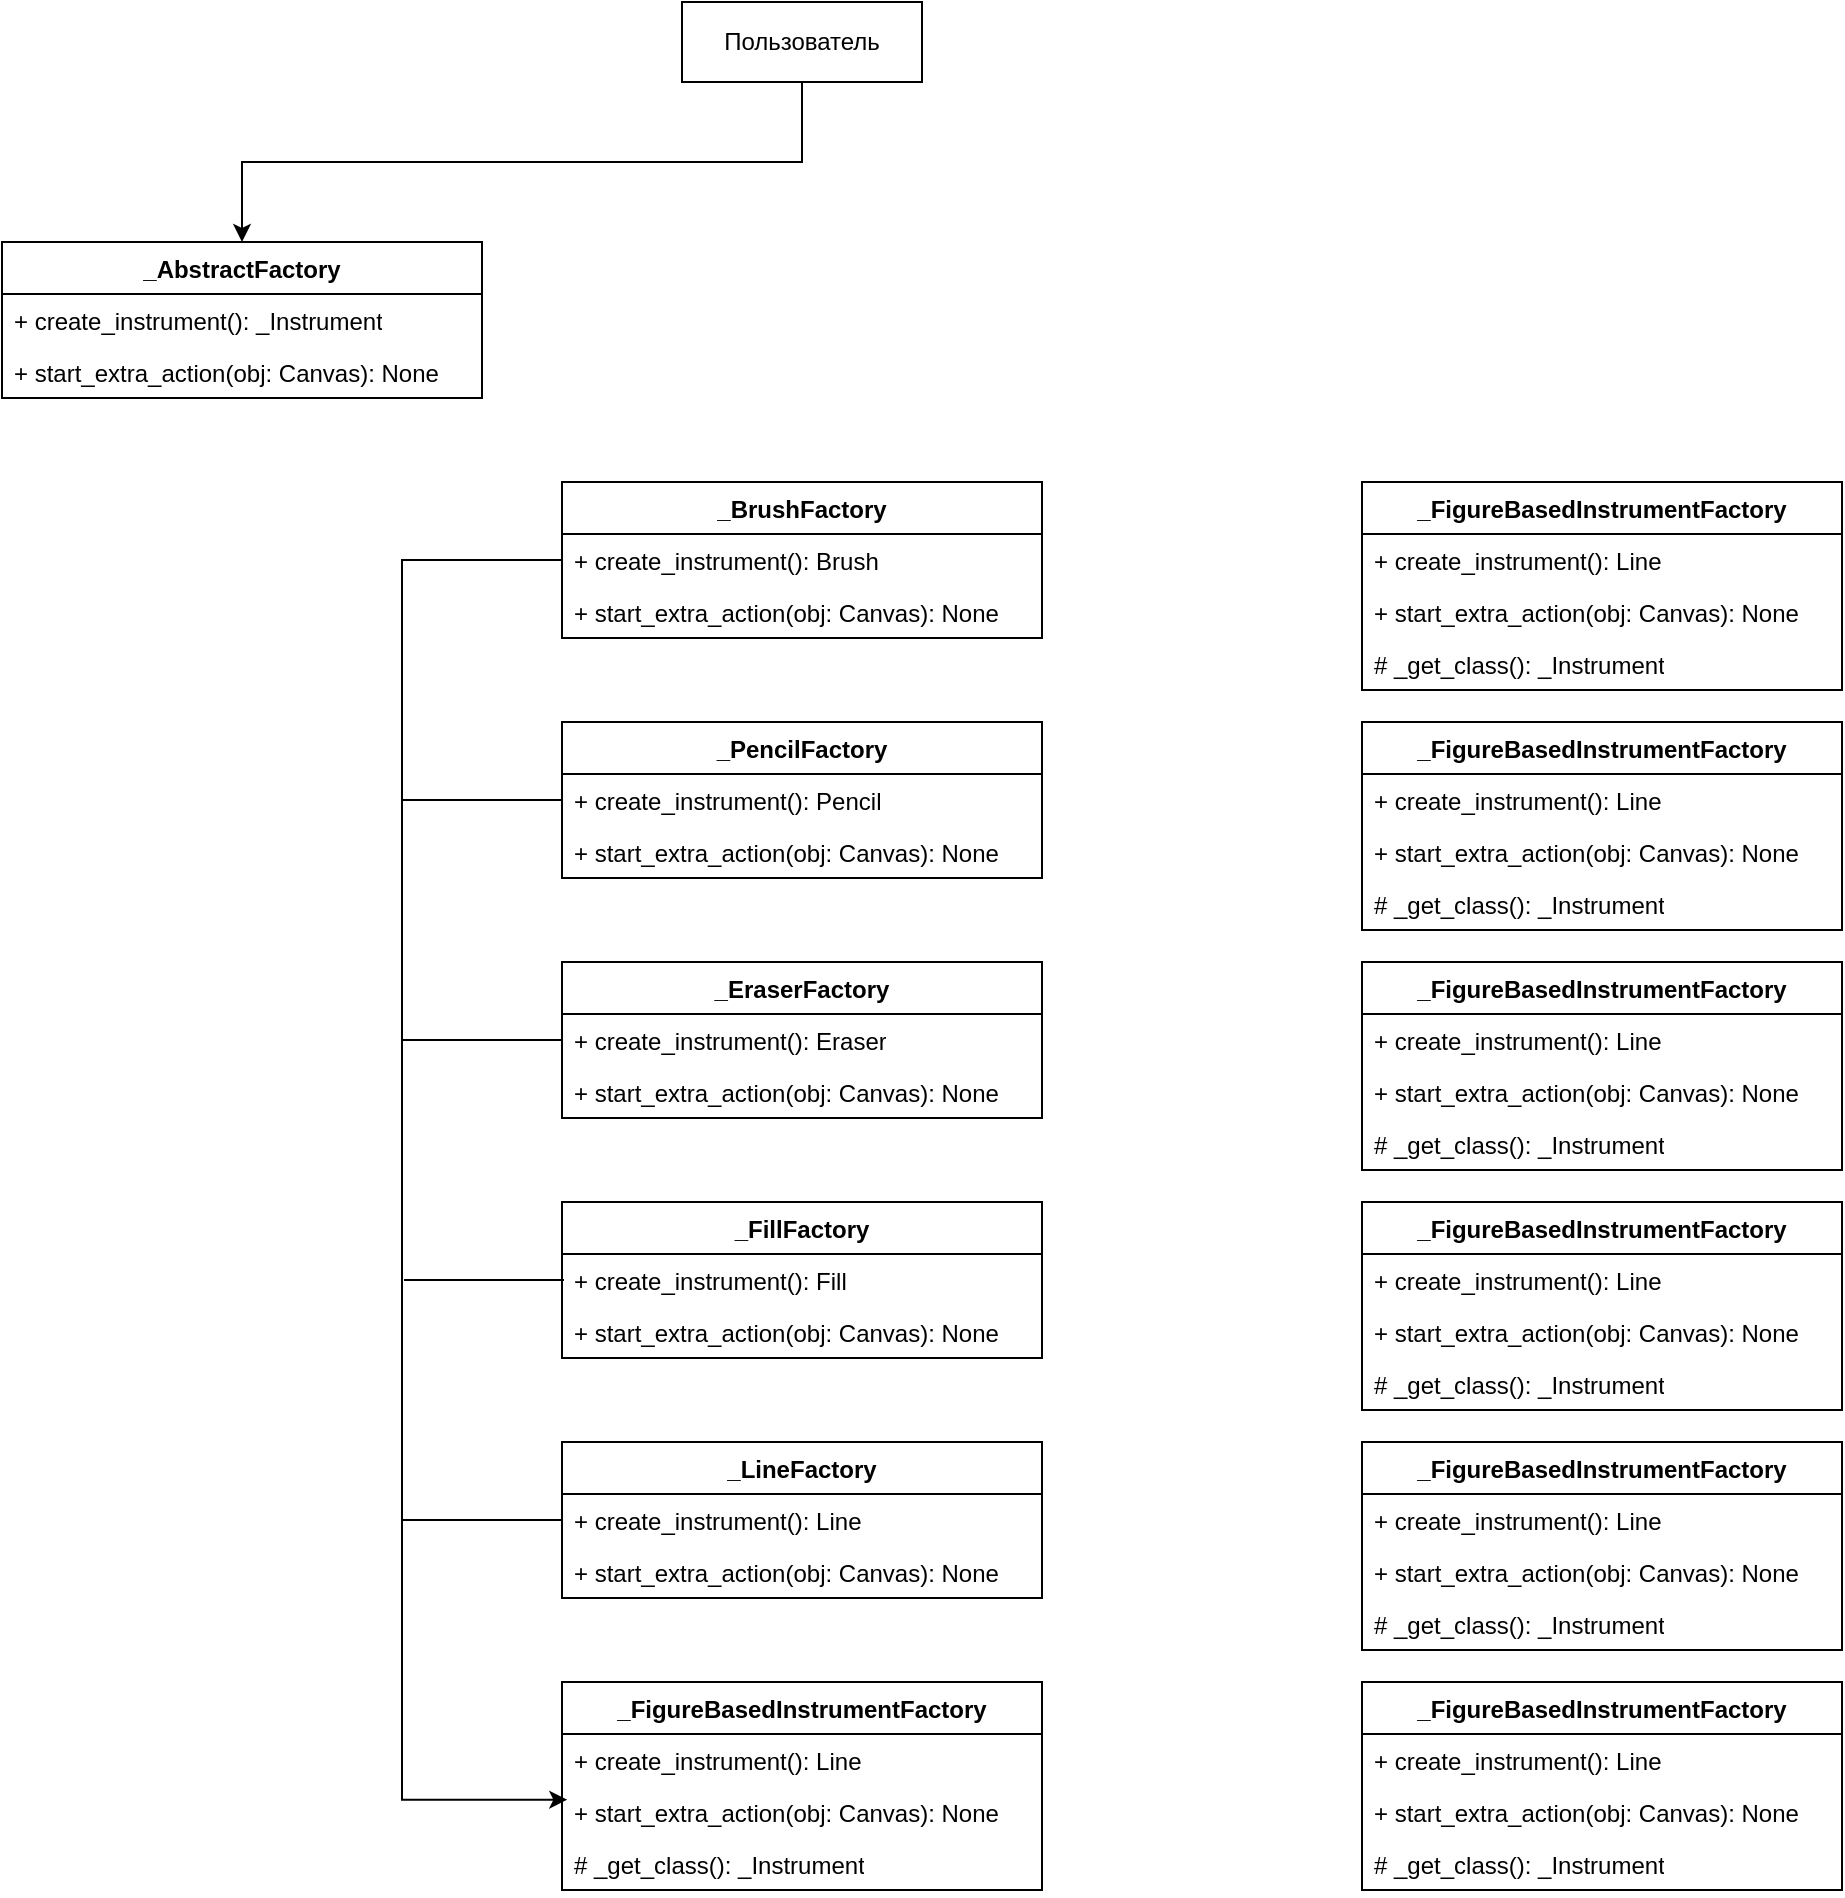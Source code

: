 <mxfile version="23.1.5" type="device">
  <diagram name="Page-1" id="miLYOIMEwKO6AaY4lB8s">
    <mxGraphModel dx="1804" dy="659" grid="1" gridSize="10" guides="1" tooltips="1" connect="1" arrows="1" fold="1" page="1" pageScale="1" pageWidth="850" pageHeight="1100" math="0" shadow="0">
      <root>
        <mxCell id="0" />
        <mxCell id="1" parent="0" />
        <mxCell id="SARQ1uar1_ecNL9TZKhc-1" style="edgeStyle=orthogonalEdgeStyle;rounded=0;orthogonalLoop=1;jettySize=auto;html=1;exitX=0.5;exitY=1;exitDx=0;exitDy=0;" edge="1" parent="1" source="Um8OvzfJGBUVRRk8uQ-R-1" target="Um8OvzfJGBUVRRk8uQ-R-2">
          <mxGeometry relative="1" as="geometry" />
        </mxCell>
        <mxCell id="Um8OvzfJGBUVRRk8uQ-R-1" value="Пользователь" style="rounded=0;whiteSpace=wrap;html=1;" parent="1" vertex="1">
          <mxGeometry x="140" y="80" width="120" height="40" as="geometry" />
        </mxCell>
        <mxCell id="Um8OvzfJGBUVRRk8uQ-R-2" value="_AbstractFactory" style="swimlane;fontStyle=1;align=center;verticalAlign=top;childLayout=stackLayout;horizontal=1;startSize=26;horizontalStack=0;resizeParent=1;resizeParentMax=0;resizeLast=0;collapsible=1;marginBottom=0;whiteSpace=wrap;html=1;" parent="1" vertex="1">
          <mxGeometry x="-200" y="200" width="240" height="78" as="geometry" />
        </mxCell>
        <mxCell id="Um8OvzfJGBUVRRk8uQ-R-5" value="+ create_instrument(): _Instrument" style="text;strokeColor=none;fillColor=none;align=left;verticalAlign=top;spacingLeft=4;spacingRight=4;overflow=hidden;rotatable=0;points=[[0,0.5],[1,0.5]];portConstraint=eastwest;whiteSpace=wrap;html=1;" parent="Um8OvzfJGBUVRRk8uQ-R-2" vertex="1">
          <mxGeometry y="26" width="240" height="26" as="geometry" />
        </mxCell>
        <mxCell id="Um8OvzfJGBUVRRk8uQ-R-6" value="+ start_extra_action(obj: Canvas): None" style="text;strokeColor=none;fillColor=none;align=left;verticalAlign=top;spacingLeft=4;spacingRight=4;overflow=hidden;rotatable=0;points=[[0,0.5],[1,0.5]];portConstraint=eastwest;whiteSpace=wrap;html=1;" parent="Um8OvzfJGBUVRRk8uQ-R-2" vertex="1">
          <mxGeometry y="52" width="240" height="26" as="geometry" />
        </mxCell>
        <mxCell id="Um8OvzfJGBUVRRk8uQ-R-7" value="_BrushFactory" style="swimlane;fontStyle=1;align=center;verticalAlign=top;childLayout=stackLayout;horizontal=1;startSize=26;horizontalStack=0;resizeParent=1;resizeParentMax=0;resizeLast=0;collapsible=1;marginBottom=0;whiteSpace=wrap;html=1;" parent="1" vertex="1">
          <mxGeometry x="80" y="320" width="240" height="78" as="geometry" />
        </mxCell>
        <mxCell id="Um8OvzfJGBUVRRk8uQ-R-8" value="+ create_instrument(): Brush" style="text;strokeColor=none;fillColor=none;align=left;verticalAlign=top;spacingLeft=4;spacingRight=4;overflow=hidden;rotatable=0;points=[[0,0.5],[1,0.5]];portConstraint=eastwest;whiteSpace=wrap;html=1;" parent="Um8OvzfJGBUVRRk8uQ-R-7" vertex="1">
          <mxGeometry y="26" width="240" height="26" as="geometry" />
        </mxCell>
        <mxCell id="Um8OvzfJGBUVRRk8uQ-R-9" value="+ start_extra_action(obj: Canvas): None" style="text;strokeColor=none;fillColor=none;align=left;verticalAlign=top;spacingLeft=4;spacingRight=4;overflow=hidden;rotatable=0;points=[[0,0.5],[1,0.5]];portConstraint=eastwest;whiteSpace=wrap;html=1;" parent="Um8OvzfJGBUVRRk8uQ-R-7" vertex="1">
          <mxGeometry y="52" width="240" height="26" as="geometry" />
        </mxCell>
        <mxCell id="Um8OvzfJGBUVRRk8uQ-R-10" value="_PencilFactory" style="swimlane;fontStyle=1;align=center;verticalAlign=top;childLayout=stackLayout;horizontal=1;startSize=26;horizontalStack=0;resizeParent=1;resizeParentMax=0;resizeLast=0;collapsible=1;marginBottom=0;whiteSpace=wrap;html=1;" parent="1" vertex="1">
          <mxGeometry x="80" y="440" width="240" height="78" as="geometry" />
        </mxCell>
        <mxCell id="SARQ1uar1_ecNL9TZKhc-3" style="edgeStyle=orthogonalEdgeStyle;rounded=0;orthogonalLoop=1;jettySize=auto;html=1;exitX=0;exitY=0.5;exitDx=0;exitDy=0;endArrow=none;endFill=0;" edge="1" parent="Um8OvzfJGBUVRRk8uQ-R-10" source="Um8OvzfJGBUVRRk8uQ-R-11">
          <mxGeometry relative="1" as="geometry">
            <mxPoint x="-80" y="39" as="targetPoint" />
          </mxGeometry>
        </mxCell>
        <mxCell id="Um8OvzfJGBUVRRk8uQ-R-11" value="+ create_instrument(): Pencil" style="text;strokeColor=none;fillColor=none;align=left;verticalAlign=top;spacingLeft=4;spacingRight=4;overflow=hidden;rotatable=0;points=[[0,0.5],[1,0.5]];portConstraint=eastwest;whiteSpace=wrap;html=1;" parent="Um8OvzfJGBUVRRk8uQ-R-10" vertex="1">
          <mxGeometry y="26" width="240" height="26" as="geometry" />
        </mxCell>
        <mxCell id="Um8OvzfJGBUVRRk8uQ-R-12" value="+ start_extra_action(obj: Canvas): None" style="text;strokeColor=none;fillColor=none;align=left;verticalAlign=top;spacingLeft=4;spacingRight=4;overflow=hidden;rotatable=0;points=[[0,0.5],[1,0.5]];portConstraint=eastwest;whiteSpace=wrap;html=1;" parent="Um8OvzfJGBUVRRk8uQ-R-10" vertex="1">
          <mxGeometry y="52" width="240" height="26" as="geometry" />
        </mxCell>
        <mxCell id="Um8OvzfJGBUVRRk8uQ-R-13" value="_EraserFactory" style="swimlane;fontStyle=1;align=center;verticalAlign=top;childLayout=stackLayout;horizontal=1;startSize=26;horizontalStack=0;resizeParent=1;resizeParentMax=0;resizeLast=0;collapsible=1;marginBottom=0;whiteSpace=wrap;html=1;" parent="1" vertex="1">
          <mxGeometry x="80" y="560" width="240" height="78" as="geometry" />
        </mxCell>
        <mxCell id="Um8OvzfJGBUVRRk8uQ-R-14" value="+ create_instrument(): Eraser" style="text;strokeColor=none;fillColor=none;align=left;verticalAlign=top;spacingLeft=4;spacingRight=4;overflow=hidden;rotatable=0;points=[[0,0.5],[1,0.5]];portConstraint=eastwest;whiteSpace=wrap;html=1;" parent="Um8OvzfJGBUVRRk8uQ-R-13" vertex="1">
          <mxGeometry y="26" width="240" height="26" as="geometry" />
        </mxCell>
        <mxCell id="Um8OvzfJGBUVRRk8uQ-R-15" value="+ start_extra_action(obj: Canvas): None" style="text;strokeColor=none;fillColor=none;align=left;verticalAlign=top;spacingLeft=4;spacingRight=4;overflow=hidden;rotatable=0;points=[[0,0.5],[1,0.5]];portConstraint=eastwest;whiteSpace=wrap;html=1;" parent="Um8OvzfJGBUVRRk8uQ-R-13" vertex="1">
          <mxGeometry y="52" width="240" height="26" as="geometry" />
        </mxCell>
        <mxCell id="Um8OvzfJGBUVRRk8uQ-R-16" value="_FillFactory" style="swimlane;fontStyle=1;align=center;verticalAlign=top;childLayout=stackLayout;horizontal=1;startSize=26;horizontalStack=0;resizeParent=1;resizeParentMax=0;resizeLast=0;collapsible=1;marginBottom=0;whiteSpace=wrap;html=1;" parent="1" vertex="1">
          <mxGeometry x="80" y="680" width="240" height="78" as="geometry" />
        </mxCell>
        <mxCell id="Um8OvzfJGBUVRRk8uQ-R-17" value="+ create_instrument(): Fill" style="text;strokeColor=none;fillColor=none;align=left;verticalAlign=top;spacingLeft=4;spacingRight=4;overflow=hidden;rotatable=0;points=[[0,0.5],[1,0.5]];portConstraint=eastwest;whiteSpace=wrap;html=1;" parent="Um8OvzfJGBUVRRk8uQ-R-16" vertex="1">
          <mxGeometry y="26" width="240" height="26" as="geometry" />
        </mxCell>
        <mxCell id="Um8OvzfJGBUVRRk8uQ-R-18" value="+ start_extra_action(obj: Canvas): None" style="text;strokeColor=none;fillColor=none;align=left;verticalAlign=top;spacingLeft=4;spacingRight=4;overflow=hidden;rotatable=0;points=[[0,0.5],[1,0.5]];portConstraint=eastwest;whiteSpace=wrap;html=1;" parent="Um8OvzfJGBUVRRk8uQ-R-16" vertex="1">
          <mxGeometry y="52" width="240" height="26" as="geometry" />
        </mxCell>
        <mxCell id="Um8OvzfJGBUVRRk8uQ-R-19" value="_LineFactory" style="swimlane;fontStyle=1;align=center;verticalAlign=top;childLayout=stackLayout;horizontal=1;startSize=26;horizontalStack=0;resizeParent=1;resizeParentMax=0;resizeLast=0;collapsible=1;marginBottom=0;whiteSpace=wrap;html=1;" parent="1" vertex="1">
          <mxGeometry x="80" y="800" width="240" height="78" as="geometry" />
        </mxCell>
        <mxCell id="Um8OvzfJGBUVRRk8uQ-R-20" value="+ create_instrument(): Line" style="text;strokeColor=none;fillColor=none;align=left;verticalAlign=top;spacingLeft=4;spacingRight=4;overflow=hidden;rotatable=0;points=[[0,0.5],[1,0.5]];portConstraint=eastwest;whiteSpace=wrap;html=1;" parent="Um8OvzfJGBUVRRk8uQ-R-19" vertex="1">
          <mxGeometry y="26" width="240" height="26" as="geometry" />
        </mxCell>
        <mxCell id="Um8OvzfJGBUVRRk8uQ-R-21" value="+ start_extra_action(obj: Canvas): None" style="text;strokeColor=none;fillColor=none;align=left;verticalAlign=top;spacingLeft=4;spacingRight=4;overflow=hidden;rotatable=0;points=[[0,0.5],[1,0.5]];portConstraint=eastwest;whiteSpace=wrap;html=1;" parent="Um8OvzfJGBUVRRk8uQ-R-19" vertex="1">
          <mxGeometry y="52" width="240" height="26" as="geometry" />
        </mxCell>
        <mxCell id="Um8OvzfJGBUVRRk8uQ-R-22" value="_FigureBasedInstrumentFactory" style="swimlane;fontStyle=1;align=center;verticalAlign=top;childLayout=stackLayout;horizontal=1;startSize=26;horizontalStack=0;resizeParent=1;resizeParentMax=0;resizeLast=0;collapsible=1;marginBottom=0;whiteSpace=wrap;html=1;" parent="1" vertex="1">
          <mxGeometry x="80" y="920" width="240" height="104" as="geometry" />
        </mxCell>
        <mxCell id="Um8OvzfJGBUVRRk8uQ-R-23" value="+ create_instrument(): Line" style="text;strokeColor=none;fillColor=none;align=left;verticalAlign=top;spacingLeft=4;spacingRight=4;overflow=hidden;rotatable=0;points=[[0,0.5],[1,0.5]];portConstraint=eastwest;whiteSpace=wrap;html=1;" parent="Um8OvzfJGBUVRRk8uQ-R-22" vertex="1">
          <mxGeometry y="26" width="240" height="26" as="geometry" />
        </mxCell>
        <mxCell id="Um8OvzfJGBUVRRk8uQ-R-24" value="+ start_extra_action(obj: Canvas): None" style="text;strokeColor=none;fillColor=none;align=left;verticalAlign=top;spacingLeft=4;spacingRight=4;overflow=hidden;rotatable=0;points=[[0,0.5],[1,0.5]];portConstraint=eastwest;whiteSpace=wrap;html=1;" parent="Um8OvzfJGBUVRRk8uQ-R-22" vertex="1">
          <mxGeometry y="52" width="240" height="26" as="geometry" />
        </mxCell>
        <mxCell id="Um8OvzfJGBUVRRk8uQ-R-25" value="# _get_class(): _Instrument" style="text;strokeColor=none;fillColor=none;align=left;verticalAlign=top;spacingLeft=4;spacingRight=4;overflow=hidden;rotatable=0;points=[[0,0.5],[1,0.5]];portConstraint=eastwest;whiteSpace=wrap;html=1;" parent="Um8OvzfJGBUVRRk8uQ-R-22" vertex="1">
          <mxGeometry y="78" width="240" height="26" as="geometry" />
        </mxCell>
        <mxCell id="Um8OvzfJGBUVRRk8uQ-R-26" value="_FigureBasedInstrumentFactory" style="swimlane;fontStyle=1;align=center;verticalAlign=top;childLayout=stackLayout;horizontal=1;startSize=26;horizontalStack=0;resizeParent=1;resizeParentMax=0;resizeLast=0;collapsible=1;marginBottom=0;whiteSpace=wrap;html=1;" parent="1" vertex="1">
          <mxGeometry x="480" y="800" width="240" height="104" as="geometry" />
        </mxCell>
        <mxCell id="Um8OvzfJGBUVRRk8uQ-R-27" value="+ create_instrument(): Line" style="text;strokeColor=none;fillColor=none;align=left;verticalAlign=top;spacingLeft=4;spacingRight=4;overflow=hidden;rotatable=0;points=[[0,0.5],[1,0.5]];portConstraint=eastwest;whiteSpace=wrap;html=1;" parent="Um8OvzfJGBUVRRk8uQ-R-26" vertex="1">
          <mxGeometry y="26" width="240" height="26" as="geometry" />
        </mxCell>
        <mxCell id="Um8OvzfJGBUVRRk8uQ-R-28" value="+ start_extra_action(obj: Canvas): None" style="text;strokeColor=none;fillColor=none;align=left;verticalAlign=top;spacingLeft=4;spacingRight=4;overflow=hidden;rotatable=0;points=[[0,0.5],[1,0.5]];portConstraint=eastwest;whiteSpace=wrap;html=1;" parent="Um8OvzfJGBUVRRk8uQ-R-26" vertex="1">
          <mxGeometry y="52" width="240" height="26" as="geometry" />
        </mxCell>
        <mxCell id="Um8OvzfJGBUVRRk8uQ-R-29" value="# _get_class(): _Instrument" style="text;strokeColor=none;fillColor=none;align=left;verticalAlign=top;spacingLeft=4;spacingRight=4;overflow=hidden;rotatable=0;points=[[0,0.5],[1,0.5]];portConstraint=eastwest;whiteSpace=wrap;html=1;" parent="Um8OvzfJGBUVRRk8uQ-R-26" vertex="1">
          <mxGeometry y="78" width="240" height="26" as="geometry" />
        </mxCell>
        <mxCell id="Um8OvzfJGBUVRRk8uQ-R-30" value="_FigureBasedInstrumentFactory" style="swimlane;fontStyle=1;align=center;verticalAlign=top;childLayout=stackLayout;horizontal=1;startSize=26;horizontalStack=0;resizeParent=1;resizeParentMax=0;resizeLast=0;collapsible=1;marginBottom=0;whiteSpace=wrap;html=1;" parent="1" vertex="1">
          <mxGeometry x="480" y="920" width="240" height="104" as="geometry" />
        </mxCell>
        <mxCell id="Um8OvzfJGBUVRRk8uQ-R-31" value="+ create_instrument(): Line" style="text;strokeColor=none;fillColor=none;align=left;verticalAlign=top;spacingLeft=4;spacingRight=4;overflow=hidden;rotatable=0;points=[[0,0.5],[1,0.5]];portConstraint=eastwest;whiteSpace=wrap;html=1;" parent="Um8OvzfJGBUVRRk8uQ-R-30" vertex="1">
          <mxGeometry y="26" width="240" height="26" as="geometry" />
        </mxCell>
        <mxCell id="Um8OvzfJGBUVRRk8uQ-R-32" value="+ start_extra_action(obj: Canvas): None" style="text;strokeColor=none;fillColor=none;align=left;verticalAlign=top;spacingLeft=4;spacingRight=4;overflow=hidden;rotatable=0;points=[[0,0.5],[1,0.5]];portConstraint=eastwest;whiteSpace=wrap;html=1;" parent="Um8OvzfJGBUVRRk8uQ-R-30" vertex="1">
          <mxGeometry y="52" width="240" height="26" as="geometry" />
        </mxCell>
        <mxCell id="Um8OvzfJGBUVRRk8uQ-R-33" value="# _get_class(): _Instrument" style="text;strokeColor=none;fillColor=none;align=left;verticalAlign=top;spacingLeft=4;spacingRight=4;overflow=hidden;rotatable=0;points=[[0,0.5],[1,0.5]];portConstraint=eastwest;whiteSpace=wrap;html=1;" parent="Um8OvzfJGBUVRRk8uQ-R-30" vertex="1">
          <mxGeometry y="78" width="240" height="26" as="geometry" />
        </mxCell>
        <mxCell id="Um8OvzfJGBUVRRk8uQ-R-34" value="_FigureBasedInstrumentFactory" style="swimlane;fontStyle=1;align=center;verticalAlign=top;childLayout=stackLayout;horizontal=1;startSize=26;horizontalStack=0;resizeParent=1;resizeParentMax=0;resizeLast=0;collapsible=1;marginBottom=0;whiteSpace=wrap;html=1;" parent="1" vertex="1">
          <mxGeometry x="480" y="680" width="240" height="104" as="geometry" />
        </mxCell>
        <mxCell id="Um8OvzfJGBUVRRk8uQ-R-35" value="+ create_instrument(): Line" style="text;strokeColor=none;fillColor=none;align=left;verticalAlign=top;spacingLeft=4;spacingRight=4;overflow=hidden;rotatable=0;points=[[0,0.5],[1,0.5]];portConstraint=eastwest;whiteSpace=wrap;html=1;" parent="Um8OvzfJGBUVRRk8uQ-R-34" vertex="1">
          <mxGeometry y="26" width="240" height="26" as="geometry" />
        </mxCell>
        <mxCell id="Um8OvzfJGBUVRRk8uQ-R-36" value="+ start_extra_action(obj: Canvas): None" style="text;strokeColor=none;fillColor=none;align=left;verticalAlign=top;spacingLeft=4;spacingRight=4;overflow=hidden;rotatable=0;points=[[0,0.5],[1,0.5]];portConstraint=eastwest;whiteSpace=wrap;html=1;" parent="Um8OvzfJGBUVRRk8uQ-R-34" vertex="1">
          <mxGeometry y="52" width="240" height="26" as="geometry" />
        </mxCell>
        <mxCell id="Um8OvzfJGBUVRRk8uQ-R-37" value="# _get_class(): _Instrument" style="text;strokeColor=none;fillColor=none;align=left;verticalAlign=top;spacingLeft=4;spacingRight=4;overflow=hidden;rotatable=0;points=[[0,0.5],[1,0.5]];portConstraint=eastwest;whiteSpace=wrap;html=1;" parent="Um8OvzfJGBUVRRk8uQ-R-34" vertex="1">
          <mxGeometry y="78" width="240" height="26" as="geometry" />
        </mxCell>
        <mxCell id="Um8OvzfJGBUVRRk8uQ-R-38" value="_FigureBasedInstrumentFactory" style="swimlane;fontStyle=1;align=center;verticalAlign=top;childLayout=stackLayout;horizontal=1;startSize=26;horizontalStack=0;resizeParent=1;resizeParentMax=0;resizeLast=0;collapsible=1;marginBottom=0;whiteSpace=wrap;html=1;" parent="1" vertex="1">
          <mxGeometry x="480" y="440" width="240" height="104" as="geometry" />
        </mxCell>
        <mxCell id="Um8OvzfJGBUVRRk8uQ-R-39" value="+ create_instrument(): Line" style="text;strokeColor=none;fillColor=none;align=left;verticalAlign=top;spacingLeft=4;spacingRight=4;overflow=hidden;rotatable=0;points=[[0,0.5],[1,0.5]];portConstraint=eastwest;whiteSpace=wrap;html=1;" parent="Um8OvzfJGBUVRRk8uQ-R-38" vertex="1">
          <mxGeometry y="26" width="240" height="26" as="geometry" />
        </mxCell>
        <mxCell id="Um8OvzfJGBUVRRk8uQ-R-40" value="+ start_extra_action(obj: Canvas): None" style="text;strokeColor=none;fillColor=none;align=left;verticalAlign=top;spacingLeft=4;spacingRight=4;overflow=hidden;rotatable=0;points=[[0,0.5],[1,0.5]];portConstraint=eastwest;whiteSpace=wrap;html=1;" parent="Um8OvzfJGBUVRRk8uQ-R-38" vertex="1">
          <mxGeometry y="52" width="240" height="26" as="geometry" />
        </mxCell>
        <mxCell id="Um8OvzfJGBUVRRk8uQ-R-41" value="# _get_class(): _Instrument" style="text;strokeColor=none;fillColor=none;align=left;verticalAlign=top;spacingLeft=4;spacingRight=4;overflow=hidden;rotatable=0;points=[[0,0.5],[1,0.5]];portConstraint=eastwest;whiteSpace=wrap;html=1;" parent="Um8OvzfJGBUVRRk8uQ-R-38" vertex="1">
          <mxGeometry y="78" width="240" height="26" as="geometry" />
        </mxCell>
        <mxCell id="Um8OvzfJGBUVRRk8uQ-R-42" value="_FigureBasedInstrumentFactory" style="swimlane;fontStyle=1;align=center;verticalAlign=top;childLayout=stackLayout;horizontal=1;startSize=26;horizontalStack=0;resizeParent=1;resizeParentMax=0;resizeLast=0;collapsible=1;marginBottom=0;whiteSpace=wrap;html=1;" parent="1" vertex="1">
          <mxGeometry x="480" y="560" width="240" height="104" as="geometry" />
        </mxCell>
        <mxCell id="Um8OvzfJGBUVRRk8uQ-R-43" value="+ create_instrument(): Line" style="text;strokeColor=none;fillColor=none;align=left;verticalAlign=top;spacingLeft=4;spacingRight=4;overflow=hidden;rotatable=0;points=[[0,0.5],[1,0.5]];portConstraint=eastwest;whiteSpace=wrap;html=1;" parent="Um8OvzfJGBUVRRk8uQ-R-42" vertex="1">
          <mxGeometry y="26" width="240" height="26" as="geometry" />
        </mxCell>
        <mxCell id="Um8OvzfJGBUVRRk8uQ-R-44" value="+ start_extra_action(obj: Canvas): None" style="text;strokeColor=none;fillColor=none;align=left;verticalAlign=top;spacingLeft=4;spacingRight=4;overflow=hidden;rotatable=0;points=[[0,0.5],[1,0.5]];portConstraint=eastwest;whiteSpace=wrap;html=1;" parent="Um8OvzfJGBUVRRk8uQ-R-42" vertex="1">
          <mxGeometry y="52" width="240" height="26" as="geometry" />
        </mxCell>
        <mxCell id="Um8OvzfJGBUVRRk8uQ-R-45" value="# _get_class(): _Instrument" style="text;strokeColor=none;fillColor=none;align=left;verticalAlign=top;spacingLeft=4;spacingRight=4;overflow=hidden;rotatable=0;points=[[0,0.5],[1,0.5]];portConstraint=eastwest;whiteSpace=wrap;html=1;" parent="Um8OvzfJGBUVRRk8uQ-R-42" vertex="1">
          <mxGeometry y="78" width="240" height="26" as="geometry" />
        </mxCell>
        <mxCell id="Um8OvzfJGBUVRRk8uQ-R-46" value="_FigureBasedInstrumentFactory" style="swimlane;fontStyle=1;align=center;verticalAlign=top;childLayout=stackLayout;horizontal=1;startSize=26;horizontalStack=0;resizeParent=1;resizeParentMax=0;resizeLast=0;collapsible=1;marginBottom=0;whiteSpace=wrap;html=1;" parent="1" vertex="1">
          <mxGeometry x="480" y="320" width="240" height="104" as="geometry" />
        </mxCell>
        <mxCell id="Um8OvzfJGBUVRRk8uQ-R-47" value="+ create_instrument(): Line" style="text;strokeColor=none;fillColor=none;align=left;verticalAlign=top;spacingLeft=4;spacingRight=4;overflow=hidden;rotatable=0;points=[[0,0.5],[1,0.5]];portConstraint=eastwest;whiteSpace=wrap;html=1;" parent="Um8OvzfJGBUVRRk8uQ-R-46" vertex="1">
          <mxGeometry y="26" width="240" height="26" as="geometry" />
        </mxCell>
        <mxCell id="Um8OvzfJGBUVRRk8uQ-R-48" value="+ start_extra_action(obj: Canvas): None" style="text;strokeColor=none;fillColor=none;align=left;verticalAlign=top;spacingLeft=4;spacingRight=4;overflow=hidden;rotatable=0;points=[[0,0.5],[1,0.5]];portConstraint=eastwest;whiteSpace=wrap;html=1;" parent="Um8OvzfJGBUVRRk8uQ-R-46" vertex="1">
          <mxGeometry y="52" width="240" height="26" as="geometry" />
        </mxCell>
        <mxCell id="Um8OvzfJGBUVRRk8uQ-R-49" value="# _get_class(): _Instrument" style="text;strokeColor=none;fillColor=none;align=left;verticalAlign=top;spacingLeft=4;spacingRight=4;overflow=hidden;rotatable=0;points=[[0,0.5],[1,0.5]];portConstraint=eastwest;whiteSpace=wrap;html=1;" parent="Um8OvzfJGBUVRRk8uQ-R-46" vertex="1">
          <mxGeometry y="78" width="240" height="26" as="geometry" />
        </mxCell>
        <mxCell id="SARQ1uar1_ecNL9TZKhc-2" style="edgeStyle=orthogonalEdgeStyle;rounded=0;orthogonalLoop=1;jettySize=auto;html=1;exitX=0;exitY=0.5;exitDx=0;exitDy=0;entryX=0.011;entryY=0.264;entryDx=0;entryDy=0;entryPerimeter=0;" edge="1" parent="1" source="Um8OvzfJGBUVRRk8uQ-R-8" target="Um8OvzfJGBUVRRk8uQ-R-24">
          <mxGeometry relative="1" as="geometry">
            <mxPoint x="70" y="760" as="targetPoint" />
            <Array as="points">
              <mxPoint y="359" />
              <mxPoint y="979" />
            </Array>
          </mxGeometry>
        </mxCell>
        <mxCell id="SARQ1uar1_ecNL9TZKhc-4" style="edgeStyle=orthogonalEdgeStyle;rounded=0;orthogonalLoop=1;jettySize=auto;html=1;exitX=0;exitY=0.5;exitDx=0;exitDy=0;endArrow=none;endFill=0;" edge="1" parent="1">
          <mxGeometry relative="1" as="geometry">
            <mxPoint y="599" as="targetPoint" />
            <mxPoint x="80" y="599" as="sourcePoint" />
          </mxGeometry>
        </mxCell>
        <mxCell id="SARQ1uar1_ecNL9TZKhc-5" style="edgeStyle=orthogonalEdgeStyle;rounded=0;orthogonalLoop=1;jettySize=auto;html=1;exitX=0;exitY=0.5;exitDx=0;exitDy=0;endArrow=none;endFill=0;" edge="1" parent="1">
          <mxGeometry relative="1" as="geometry">
            <mxPoint x="1" y="719" as="targetPoint" />
            <mxPoint x="81" y="719" as="sourcePoint" />
          </mxGeometry>
        </mxCell>
        <mxCell id="SARQ1uar1_ecNL9TZKhc-6" style="edgeStyle=orthogonalEdgeStyle;rounded=0;orthogonalLoop=1;jettySize=auto;html=1;exitX=0;exitY=0.5;exitDx=0;exitDy=0;endArrow=none;endFill=0;" edge="1" parent="1">
          <mxGeometry relative="1" as="geometry">
            <mxPoint y="839" as="targetPoint" />
            <mxPoint x="80" y="839" as="sourcePoint" />
          </mxGeometry>
        </mxCell>
      </root>
    </mxGraphModel>
  </diagram>
</mxfile>
